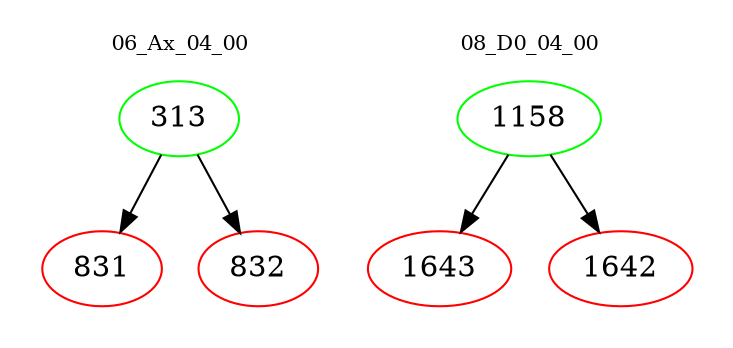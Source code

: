 digraph{
subgraph cluster_0 {
color = white
label = "06_Ax_04_00";
fontsize=10;
T0_313 [label="313", color="green"]
T0_313 -> T0_831 [color="black"]
T0_831 [label="831", color="red"]
T0_313 -> T0_832 [color="black"]
T0_832 [label="832", color="red"]
}
subgraph cluster_1 {
color = white
label = "08_D0_04_00";
fontsize=10;
T1_1158 [label="1158", color="green"]
T1_1158 -> T1_1643 [color="black"]
T1_1643 [label="1643", color="red"]
T1_1158 -> T1_1642 [color="black"]
T1_1642 [label="1642", color="red"]
}
}
